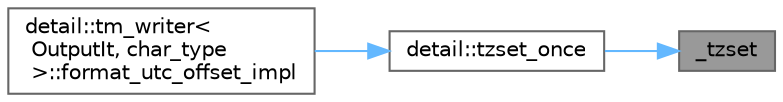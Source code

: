 digraph "_tzset"
{
 // LATEX_PDF_SIZE
  bgcolor="transparent";
  edge [fontname=Helvetica,fontsize=10,labelfontname=Helvetica,labelfontsize=10];
  node [fontname=Helvetica,fontsize=10,shape=box,height=0.2,width=0.4];
  rankdir="RL";
  Node1 [id="Node000001",label="_tzset",height=0.2,width=0.4,color="gray40", fillcolor="grey60", style="filled", fontcolor="black",tooltip=" "];
  Node1 -> Node2 [id="edge1_Node000001_Node000002",dir="back",color="steelblue1",style="solid",tooltip=" "];
  Node2 [id="Node000002",label="detail::tzset_once",height=0.2,width=0.4,color="grey40", fillcolor="white", style="filled",URL="$namespacedetail.html#a05a867daf6550fa7b1be57012e5b8a8d",tooltip=" "];
  Node2 -> Node3 [id="edge2_Node000002_Node000003",dir="back",color="steelblue1",style="solid",tooltip=" "];
  Node3 [id="Node000003",label="detail::tm_writer\<\l OutputIt, char_type\l \>::format_utc_offset_impl",height=0.2,width=0.4,color="grey40", fillcolor="white", style="filled",URL="$classdetail_1_1tm__writer.html#a0d16042db5dbfa6666911df592543d4a",tooltip=" "];
}
